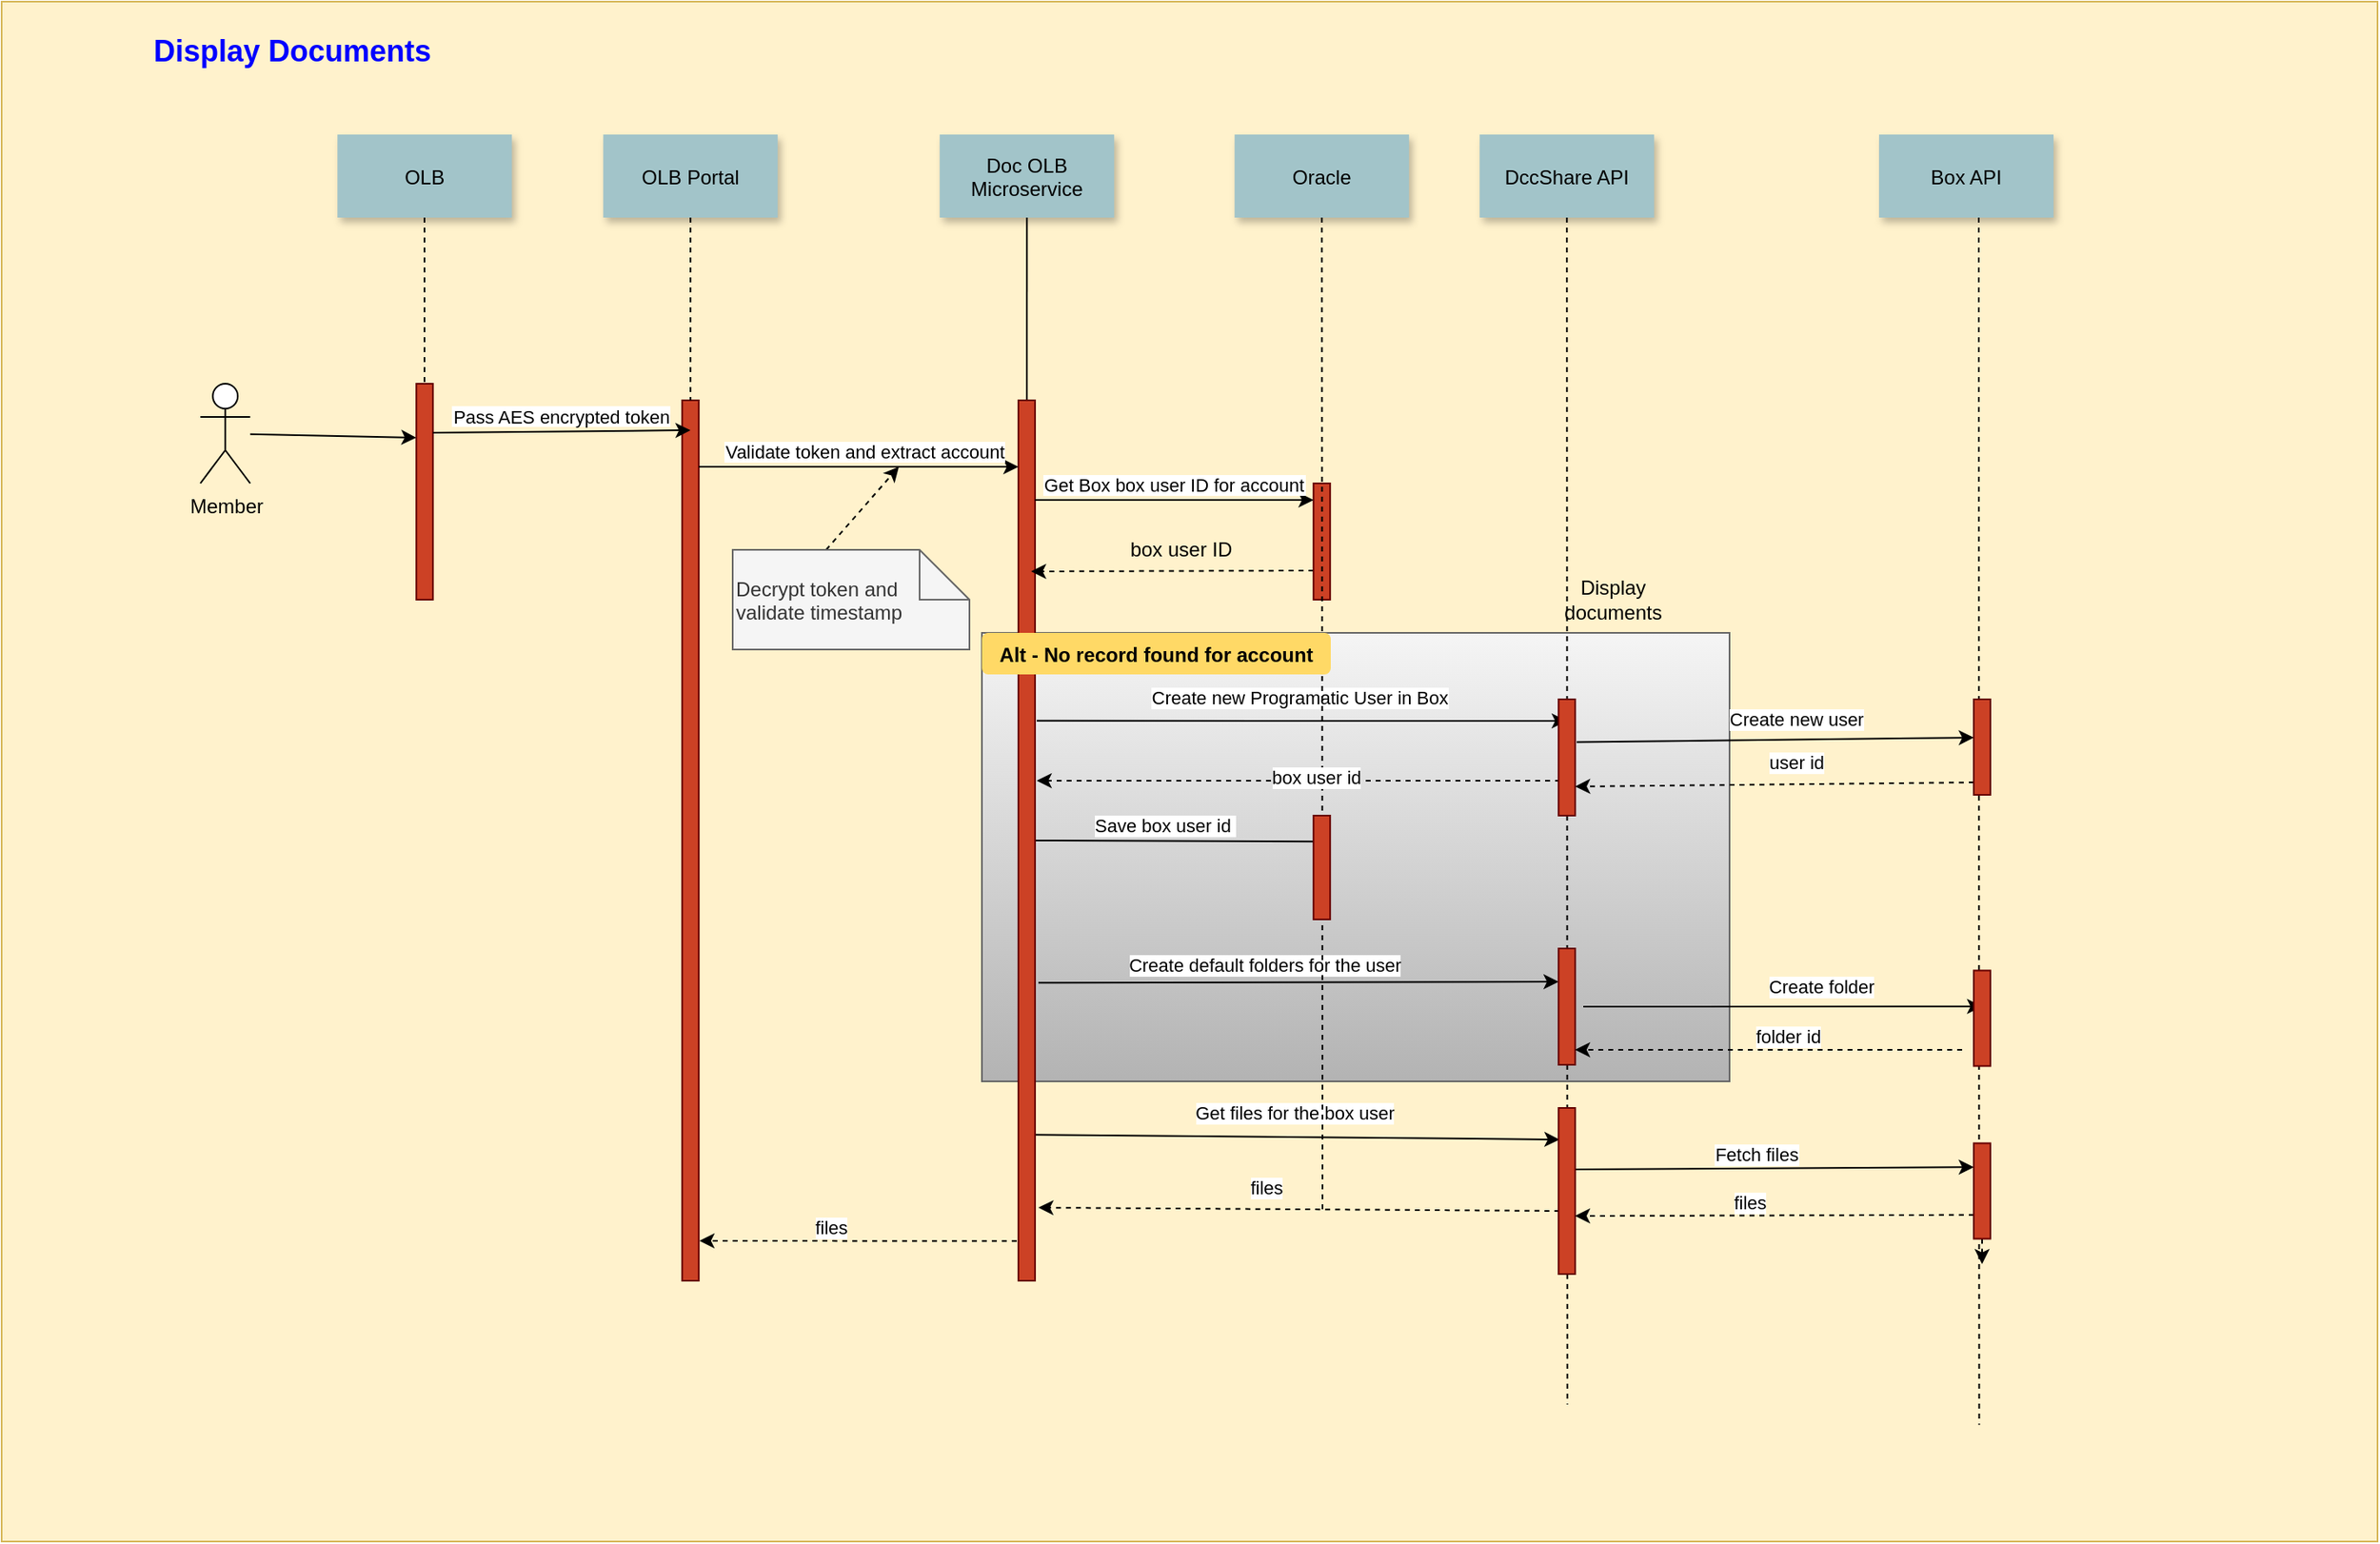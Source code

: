 <mxfile version="14.8.6" type="github">
  <diagram name="Page-1" id="9361dd3d-8414-5efd-6122-117bd74ce7a7">
    <mxGraphModel dx="2302" dy="1451" grid="1" gridSize="10" guides="1" tooltips="1" connect="1" arrows="1" fold="1" page="0" pageScale="1.5" pageWidth="826" pageHeight="1169" background="none" math="0" shadow="0">
      <root>
        <mxCell id="0" />
        <mxCell id="1" parent="0" />
        <mxCell id="ZlclU6Kbj0dhRMgfB4OW-142" value="" style="rounded=0;whiteSpace=wrap;html=1;glass=0;sketch=0;strokeColor=#d6b656;fillColor=#fff2cc;" vertex="1" parent="1">
          <mxGeometry x="-70" y="-270" width="1430" height="927" as="geometry" />
        </mxCell>
        <mxCell id="ZlclU6Kbj0dhRMgfB4OW-124" value="" style="rounded=0;whiteSpace=wrap;html=1;glass=0;sketch=0;fillColor=#f5f5f5;strokeColor=#666666;gradientColor=#b3b3b3;" vertex="1" parent="1">
          <mxGeometry x="520" y="110" width="450" height="270" as="geometry" />
        </mxCell>
        <mxCell id="2" value="" style="fillColor=#CC4125;strokeColor=#660000" parent="1" vertex="1">
          <mxGeometry x="179.6" y="-40" width="10" height="130" as="geometry" />
        </mxCell>
        <mxCell id="4" value="OLB" style="shadow=1;fillColor=#A2C4C9;strokeColor=none" parent="1" vertex="1">
          <mxGeometry x="132.1" y="-190" width="105" height="50" as="geometry" />
        </mxCell>
        <mxCell id="6" value="" style="fillColor=#CC4125;strokeColor=#660000" parent="1" vertex="1">
          <mxGeometry x="339.6" y="-30" width="10" height="530" as="geometry" />
        </mxCell>
        <mxCell id="7" value="OLB Portal" style="shadow=1;fillColor=#A2C4C9;strokeColor=none" parent="1" vertex="1">
          <mxGeometry x="292.1" y="-190" width="105" height="50" as="geometry" />
        </mxCell>
        <mxCell id="8" value="" style="edgeStyle=none;endArrow=none;dashed=1" parent="1" source="7" target="6" edge="1">
          <mxGeometry x="251.935" y="-25" width="100" height="100" as="geometry">
            <mxPoint x="326.859" y="-80" as="sourcePoint" />
            <mxPoint x="327.176" y="-25" as="targetPoint" />
          </mxGeometry>
        </mxCell>
        <mxCell id="9" value="Pass AES encrypted token" style="edgeStyle=none;verticalLabelPosition=top;verticalAlign=bottom;" parent="1" edge="1">
          <mxGeometry x="199.6" y="-98" width="100" height="100" as="geometry">
            <mxPoint x="189.6" y="-10.5" as="sourcePoint" />
            <mxPoint x="344.6" y="-12" as="targetPoint" />
          </mxGeometry>
        </mxCell>
        <mxCell id="15" value="Doc OLB &#xa;Microservice" style="shadow=1;fillColor=#A2C4C9;strokeColor=none" parent="1" vertex="1">
          <mxGeometry x="494.604" y="-190.0" width="105" height="50" as="geometry" />
        </mxCell>
        <mxCell id="16" value="" style="edgeStyle=none;endArrow=none" parent="1" source="15" target="17" edge="1">
          <mxGeometry x="416.643" y="80" width="100" height="100" as="geometry">
            <mxPoint x="494.143" y="30.0" as="sourcePoint" />
            <mxPoint x="494.143" y="50.0" as="targetPoint" />
          </mxGeometry>
        </mxCell>
        <mxCell id="ZlclU6Kbj0dhRMgfB4OW-116" style="edgeStyle=none;rounded=0;orthogonalLoop=1;jettySize=auto;html=1;entryX=0.05;entryY=0.19;entryDx=0;entryDy=0;entryPerimeter=0;exitX=0.904;exitY=0.788;exitDx=0;exitDy=0;exitPerimeter=0;" edge="1" parent="1" target="26">
          <mxGeometry relative="1" as="geometry">
            <mxPoint x="551" y="412.12" as="sourcePoint" />
          </mxGeometry>
        </mxCell>
        <mxCell id="ZlclU6Kbj0dhRMgfB4OW-117" value="Get files for the box user" style="edgeLabel;html=1;align=center;verticalAlign=middle;resizable=0;points=[];" vertex="1" connectable="0" parent="ZlclU6Kbj0dhRMgfB4OW-116">
          <mxGeometry x="-0.354" y="4" relative="1" as="geometry">
            <mxPoint x="54" y="-10" as="offset" />
          </mxGeometry>
        </mxCell>
        <mxCell id="ZlclU6Kbj0dhRMgfB4OW-120" style="edgeStyle=none;rounded=0;orthogonalLoop=1;jettySize=auto;html=1;dashed=1;exitX=0.5;exitY=0.955;exitDx=0;exitDy=0;exitPerimeter=0;" edge="1" parent="1" source="17">
          <mxGeometry relative="1" as="geometry">
            <mxPoint x="350" y="476" as="targetPoint" />
          </mxGeometry>
        </mxCell>
        <mxCell id="ZlclU6Kbj0dhRMgfB4OW-141" value="files" style="edgeLabel;html=1;align=center;verticalAlign=middle;resizable=0;points=[];" vertex="1" connectable="0" parent="ZlclU6Kbj0dhRMgfB4OW-120">
          <mxGeometry x="0.313" y="-1" relative="1" as="geometry">
            <mxPoint x="11" y="-7" as="offset" />
          </mxGeometry>
        </mxCell>
        <mxCell id="ZlclU6Kbj0dhRMgfB4OW-132" style="rounded=0;orthogonalLoop=1;jettySize=auto;html=1;exitX=1.104;exitY=0.364;exitDx=0;exitDy=0;exitPerimeter=0;" edge="1" parent="1" source="17">
          <mxGeometry relative="1" as="geometry">
            <mxPoint x="872" y="163" as="targetPoint" />
          </mxGeometry>
        </mxCell>
        <mxCell id="ZlclU6Kbj0dhRMgfB4OW-133" value="Create new Programatic User in Box" style="edgeLabel;html=1;align=center;verticalAlign=middle;resizable=0;points=[];" vertex="1" connectable="0" parent="ZlclU6Kbj0dhRMgfB4OW-132">
          <mxGeometry x="-0.283" relative="1" as="geometry">
            <mxPoint x="43" y="-14" as="offset" />
          </mxGeometry>
        </mxCell>
        <mxCell id="ZlclU6Kbj0dhRMgfB4OW-139" style="edgeStyle=none;rounded=0;orthogonalLoop=1;jettySize=auto;html=1;entryX=0;entryY=0.5;entryDx=0;entryDy=0;exitX=1.204;exitY=0.553;exitDx=0;exitDy=0;exitPerimeter=0;" edge="1" parent="1">
          <mxGeometry relative="1" as="geometry">
            <mxPoint x="554" y="320.59" as="sourcePoint" />
            <mxPoint x="867.1" y="320" as="targetPoint" />
          </mxGeometry>
        </mxCell>
        <mxCell id="ZlclU6Kbj0dhRMgfB4OW-140" value="Create default folders for the user" style="edgeLabel;html=1;align=center;verticalAlign=middle;resizable=0;points=[];" vertex="1" connectable="0" parent="ZlclU6Kbj0dhRMgfB4OW-139">
          <mxGeometry x="-0.253" y="1" relative="1" as="geometry">
            <mxPoint x="19" y="-10" as="offset" />
          </mxGeometry>
        </mxCell>
        <mxCell id="ZlclU6Kbj0dhRMgfB4OW-155" style="edgeStyle=none;rounded=0;orthogonalLoop=1;jettySize=auto;html=1;entryX=1;entryY=0.25;entryDx=0;entryDy=0;" edge="1" parent="1" source="17" target="ZlclU6Kbj0dhRMgfB4OW-154">
          <mxGeometry relative="1" as="geometry" />
        </mxCell>
        <mxCell id="ZlclU6Kbj0dhRMgfB4OW-156" value="Save box user id&amp;nbsp;" style="edgeLabel;html=1;align=center;verticalAlign=middle;resizable=0;points=[];" vertex="1" connectable="0" parent="ZlclU6Kbj0dhRMgfB4OW-155">
          <mxGeometry x="0.374" relative="1" as="geometry">
            <mxPoint x="-44" y="-10" as="offset" />
          </mxGeometry>
        </mxCell>
        <mxCell id="17" value="" style="fillColor=#CC4125;strokeColor=#660000" parent="1" vertex="1">
          <mxGeometry x="541.96" y="-30" width="10" height="530" as="geometry" />
        </mxCell>
        <mxCell id="19" value="Validate token and extract account" style="edgeStyle=elbowEdgeStyle;elbow=vertical;verticalLabelPosition=top;verticalAlign=bottom" parent="1" source="6" target="17" edge="1">
          <mxGeometry x="-20.4" y="-190" width="100" height="100" as="geometry">
            <mxPoint x="329.6" y="200" as="sourcePoint" />
            <mxPoint x="429.6" y="100" as="targetPoint" />
            <Array as="points">
              <mxPoint x="410.6" y="10" />
            </Array>
            <mxPoint x="4" as="offset" />
          </mxGeometry>
        </mxCell>
        <mxCell id="ZlclU6Kbj0dhRMgfB4OW-113" style="edgeStyle=none;rounded=0;orthogonalLoop=1;jettySize=auto;html=1;dashed=1;exitX=0;exitY=0.75;exitDx=0;exitDy=0;" edge="1" parent="1" source="21">
          <mxGeometry relative="1" as="geometry">
            <mxPoint x="549.6" y="73" as="targetPoint" />
          </mxGeometry>
        </mxCell>
        <mxCell id="21" value="" style="fillColor=#CC4125;strokeColor=#660000" parent="1" vertex="1">
          <mxGeometry x="719.6" y="20" width="10" height="70" as="geometry" />
        </mxCell>
        <mxCell id="22" value="Oracle" style="shadow=1;fillColor=#A2C4C9;strokeColor=none" parent="1" vertex="1">
          <mxGeometry x="672.1" y="-190" width="105" height="50" as="geometry" />
        </mxCell>
        <mxCell id="23" value="" style="edgeStyle=none;endArrow=none;dashed=1" parent="1" source="22" edge="1">
          <mxGeometry x="594.088" y="-15.0" width="100" height="100" as="geometry">
            <mxPoint x="654.253" y="-80" as="sourcePoint" />
            <mxPoint x="725" y="460" as="targetPoint" />
          </mxGeometry>
        </mxCell>
        <mxCell id="24" value="DccShare API" style="shadow=1;fillColor=#A2C4C9;strokeColor=none" parent="1" vertex="1">
          <mxGeometry x="819.6" y="-190" width="105" height="50" as="geometry" />
        </mxCell>
        <mxCell id="25" value="" style="edgeStyle=none;endArrow=none;dashed=1;entryX=0.659;entryY=0.911;entryDx=0;entryDy=0;entryPerimeter=0;" parent="1" source="24" target="ZlclU6Kbj0dhRMgfB4OW-142" edge="1">
          <mxGeometry x="706.935" y="-25" width="100" height="100" as="geometry">
            <mxPoint x="781.859" y="-80" as="sourcePoint" />
            <mxPoint x="782.176" y="-25" as="targetPoint" />
          </mxGeometry>
        </mxCell>
        <mxCell id="ZlclU6Kbj0dhRMgfB4OW-118" style="edgeStyle=none;rounded=0;orthogonalLoop=1;jettySize=auto;html=1;exitX=0.05;exitY=0.62;exitDx=0;exitDy=0;exitPerimeter=0;dashed=1;" edge="1" parent="1" source="26">
          <mxGeometry relative="1" as="geometry">
            <mxPoint x="554" y="456" as="targetPoint" />
          </mxGeometry>
        </mxCell>
        <mxCell id="ZlclU6Kbj0dhRMgfB4OW-119" value="files" style="edgeLabel;html=1;align=center;verticalAlign=middle;resizable=0;points=[];" vertex="1" connectable="0" parent="ZlclU6Kbj0dhRMgfB4OW-118">
          <mxGeometry x="0.266" y="2" relative="1" as="geometry">
            <mxPoint x="22" y="-15" as="offset" />
          </mxGeometry>
        </mxCell>
        <mxCell id="ZlclU6Kbj0dhRMgfB4OW-171" style="edgeStyle=none;rounded=0;orthogonalLoop=1;jettySize=auto;html=1;entryX=0;entryY=0.25;entryDx=0;entryDy=0;exitX=0.89;exitY=0.37;exitDx=0;exitDy=0;exitPerimeter=0;" edge="1" parent="1" source="26" target="ZlclU6Kbj0dhRMgfB4OW-164">
          <mxGeometry relative="1" as="geometry">
            <Array as="points" />
          </mxGeometry>
        </mxCell>
        <mxCell id="ZlclU6Kbj0dhRMgfB4OW-174" value="Fetch files" style="edgeLabel;html=1;align=center;verticalAlign=middle;resizable=0;points=[];" vertex="1" connectable="0" parent="ZlclU6Kbj0dhRMgfB4OW-171">
          <mxGeometry x="-0.087" y="1" relative="1" as="geometry">
            <mxPoint y="-8" as="offset" />
          </mxGeometry>
        </mxCell>
        <mxCell id="26" value="" style="fillColor=#CC4125;strokeColor=#660000" parent="1" vertex="1">
          <mxGeometry x="867.1" y="396" width="10" height="100" as="geometry" />
        </mxCell>
        <mxCell id="27" value="Get Box box user ID for account" style="edgeStyle=elbowEdgeStyle;elbow=vertical;verticalLabelPosition=top;verticalAlign=bottom" parent="1" source="17" target="21" edge="1">
          <mxGeometry x="519.6" y="80" width="100" height="100" as="geometry">
            <mxPoint x="519.6" y="180" as="sourcePoint" />
            <mxPoint x="619.6" y="80" as="targetPoint" />
            <Array as="points">
              <mxPoint x="639.6" y="30" />
            </Array>
          </mxGeometry>
        </mxCell>
        <mxCell id="33" value="" style="edgeStyle=elbowEdgeStyle;elbow=horizontal;endArrow=none;dashed=1" parent="1" source="4" target="2" edge="1">
          <mxGeometry x="209.6" y="120" width="100" height="100" as="geometry">
            <mxPoint x="209.6" y="220" as="sourcePoint" />
            <mxPoint x="309.6" y="120" as="targetPoint" />
          </mxGeometry>
        </mxCell>
        <mxCell id="ZlclU6Kbj0dhRMgfB4OW-101" style="rounded=0;orthogonalLoop=1;jettySize=auto;html=1;exitX=0;exitY=0;exitDx=56.25;exitDy=0;exitPerimeter=0;dashed=1;" edge="1" parent="1" source="40">
          <mxGeometry relative="1" as="geometry">
            <mxPoint x="470" y="10" as="targetPoint" />
          </mxGeometry>
        </mxCell>
        <mxCell id="40" value="Decrypt token and &#xa;validate timestamp" style="shape=note;align=left;strokeColor=#666666;fillColor=#f5f5f5;fontColor=#333333;" parent="1" vertex="1">
          <mxGeometry x="370" y="60" width="142.5" height="60" as="geometry" />
        </mxCell>
        <mxCell id="75" value="Alt - No record found for account" style="rounded=1;fontStyle=1;fillColor=#FFD966;strokeColor=none" parent="1" vertex="1">
          <mxGeometry x="520" y="110" width="210" height="25" as="geometry" />
        </mxCell>
        <mxCell id="ZlclU6Kbj0dhRMgfB4OW-145" style="edgeStyle=none;rounded=0;orthogonalLoop=1;jettySize=auto;html=1;entryX=0;entryY=0.25;entryDx=0;entryDy=0;" edge="1" parent="1" source="ZlclU6Kbj0dhRMgfB4OW-89" target="2">
          <mxGeometry relative="1" as="geometry" />
        </mxCell>
        <mxCell id="ZlclU6Kbj0dhRMgfB4OW-89" value="Member" style="shape=umlActor;verticalLabelPosition=bottom;verticalAlign=top;html=1;outlineConnect=0;" vertex="1" parent="1">
          <mxGeometry x="49.6" y="-40" width="30" height="60" as="geometry" />
        </mxCell>
        <mxCell id="ZlclU6Kbj0dhRMgfB4OW-115" value="box user ID" style="text;html=1;strokeColor=none;fillColor=none;align=center;verticalAlign=middle;whiteSpace=wrap;rounded=0;" vertex="1" parent="1">
          <mxGeometry x="599.6" y="50" width="80.4" height="20" as="geometry" />
        </mxCell>
        <mxCell id="ZlclU6Kbj0dhRMgfB4OW-135" style="edgeStyle=none;rounded=0;orthogonalLoop=1;jettySize=auto;html=1;dashed=1;" edge="1" parent="1">
          <mxGeometry relative="1" as="geometry">
            <mxPoint x="868" y="199" as="sourcePoint" />
            <mxPoint x="553" y="199" as="targetPoint" />
          </mxGeometry>
        </mxCell>
        <mxCell id="ZlclU6Kbj0dhRMgfB4OW-136" value="box user id" style="edgeLabel;html=1;align=center;verticalAlign=middle;resizable=0;points=[];" vertex="1" connectable="0" parent="ZlclU6Kbj0dhRMgfB4OW-135">
          <mxGeometry x="-0.064" y="-2" relative="1" as="geometry">
            <mxPoint as="offset" />
          </mxGeometry>
        </mxCell>
        <mxCell id="ZlclU6Kbj0dhRMgfB4OW-159" style="edgeStyle=none;rounded=0;orthogonalLoop=1;jettySize=auto;html=1;entryX=0;entryY=0.4;entryDx=0;entryDy=0;exitX=1.09;exitY=0.368;exitDx=0;exitDy=0;exitPerimeter=0;entryPerimeter=0;" edge="1" parent="1" source="ZlclU6Kbj0dhRMgfB4OW-127" target="ZlclU6Kbj0dhRMgfB4OW-158">
          <mxGeometry relative="1" as="geometry" />
        </mxCell>
        <mxCell id="ZlclU6Kbj0dhRMgfB4OW-161" value="Create new user" style="edgeLabel;html=1;align=center;verticalAlign=middle;resizable=0;points=[];" vertex="1" connectable="0" parent="ZlclU6Kbj0dhRMgfB4OW-159">
          <mxGeometry x="-0.163" y="-1" relative="1" as="geometry">
            <mxPoint x="32" y="-14" as="offset" />
          </mxGeometry>
        </mxCell>
        <mxCell id="ZlclU6Kbj0dhRMgfB4OW-127" value="" style="fillColor=#CC4125;strokeColor=#660000" vertex="1" parent="1">
          <mxGeometry x="867.1" y="150" width="10" height="70" as="geometry" />
        </mxCell>
        <mxCell id="ZlclU6Kbj0dhRMgfB4OW-165" style="edgeStyle=none;rounded=0;orthogonalLoop=1;jettySize=auto;html=1;entryX=0.5;entryY=0.376;entryDx=0;entryDy=0;entryPerimeter=0;" edge="1" parent="1" target="ZlclU6Kbj0dhRMgfB4OW-163">
          <mxGeometry relative="1" as="geometry">
            <mxPoint x="882" y="335" as="sourcePoint" />
          </mxGeometry>
        </mxCell>
        <mxCell id="ZlclU6Kbj0dhRMgfB4OW-166" value="Create folder" style="edgeLabel;html=1;align=center;verticalAlign=middle;resizable=0;points=[];" vertex="1" connectable="0" parent="ZlclU6Kbj0dhRMgfB4OW-165">
          <mxGeometry x="0.308" relative="1" as="geometry">
            <mxPoint x="-14" y="-12" as="offset" />
          </mxGeometry>
        </mxCell>
        <mxCell id="ZlclU6Kbj0dhRMgfB4OW-137" value="" style="fillColor=#CC4125;strokeColor=#660000" vertex="1" parent="1">
          <mxGeometry x="867.1" y="300" width="10" height="70" as="geometry" />
        </mxCell>
        <mxCell id="ZlclU6Kbj0dhRMgfB4OW-148" value="Display documents" style="text;html=1;strokeColor=none;fillColor=none;align=center;verticalAlign=middle;whiteSpace=wrap;rounded=0;glass=0;sketch=0;" vertex="1" parent="1">
          <mxGeometry x="880" y="80" width="40" height="20" as="geometry" />
        </mxCell>
        <mxCell id="ZlclU6Kbj0dhRMgfB4OW-150" value="&lt;h2&gt;&lt;font style=&quot;font-size: 18px&quot; color=&quot;#0000ff&quot;&gt;Display Documents&lt;/font&gt;&lt;/h2&gt;" style="text;html=1;strokeColor=none;fillColor=none;align=center;verticalAlign=middle;whiteSpace=wrap;rounded=0;glass=0;sketch=0;" vertex="1" parent="1">
          <mxGeometry y="-260" width="210" height="40" as="geometry" />
        </mxCell>
        <mxCell id="ZlclU6Kbj0dhRMgfB4OW-151" value="Box API" style="shadow=1;fillColor=#A2C4C9;strokeColor=none" vertex="1" parent="1">
          <mxGeometry x="1060" y="-190" width="105" height="50" as="geometry" />
        </mxCell>
        <mxCell id="ZlclU6Kbj0dhRMgfB4OW-154" value="" style="fillColor=#CC4125;strokeColor=#660000" vertex="1" parent="1">
          <mxGeometry x="719.6" y="220" width="10" height="62.5" as="geometry" />
        </mxCell>
        <mxCell id="ZlclU6Kbj0dhRMgfB4OW-157" value="" style="edgeStyle=none;endArrow=none;dashed=1;entryX=0.659;entryY=0.911;entryDx=0;entryDy=0;entryPerimeter=0;" edge="1" parent="1">
          <mxGeometry x="954.825" y="-25" width="100" height="100" as="geometry">
            <mxPoint x="1119.999" y="-140" as="sourcePoint" />
            <mxPoint x="1120.26" y="586.69" as="targetPoint" />
          </mxGeometry>
        </mxCell>
        <mxCell id="ZlclU6Kbj0dhRMgfB4OW-160" style="edgeStyle=none;rounded=0;orthogonalLoop=1;jettySize=auto;html=1;entryX=1;entryY=0.75;entryDx=0;entryDy=0;dashed=1;exitX=0;exitY=0.87;exitDx=0;exitDy=0;exitPerimeter=0;" edge="1" parent="1" source="ZlclU6Kbj0dhRMgfB4OW-158" target="ZlclU6Kbj0dhRMgfB4OW-127">
          <mxGeometry relative="1" as="geometry" />
        </mxCell>
        <mxCell id="ZlclU6Kbj0dhRMgfB4OW-162" value="user id" style="edgeLabel;html=1;align=center;verticalAlign=middle;resizable=0;points=[];" vertex="1" connectable="0" parent="ZlclU6Kbj0dhRMgfB4OW-160">
          <mxGeometry x="-0.225" y="1" relative="1" as="geometry">
            <mxPoint x="-14" y="-14" as="offset" />
          </mxGeometry>
        </mxCell>
        <mxCell id="ZlclU6Kbj0dhRMgfB4OW-158" value="" style="fillColor=#CC4125;strokeColor=#660000" vertex="1" parent="1">
          <mxGeometry x="1117" y="150" width="10" height="57.5" as="geometry" />
        </mxCell>
        <mxCell id="ZlclU6Kbj0dhRMgfB4OW-169" style="edgeStyle=none;rounded=0;orthogonalLoop=1;jettySize=auto;html=1;entryX=0.99;entryY=0.871;entryDx=0;entryDy=0;dashed=1;entryPerimeter=0;" edge="1" parent="1" target="ZlclU6Kbj0dhRMgfB4OW-137">
          <mxGeometry relative="1" as="geometry">
            <mxPoint x="1110" y="361" as="sourcePoint" />
          </mxGeometry>
        </mxCell>
        <mxCell id="ZlclU6Kbj0dhRMgfB4OW-170" value="folder id" style="edgeLabel;html=1;align=center;verticalAlign=middle;resizable=0;points=[];" vertex="1" connectable="0" parent="ZlclU6Kbj0dhRMgfB4OW-169">
          <mxGeometry x="-0.459" y="-3" relative="1" as="geometry">
            <mxPoint x="-42" y="-5" as="offset" />
          </mxGeometry>
        </mxCell>
        <mxCell id="ZlclU6Kbj0dhRMgfB4OW-163" value="" style="fillColor=#CC4125;strokeColor=#660000" vertex="1" parent="1">
          <mxGeometry x="1117" y="313.25" width="10" height="57.5" as="geometry" />
        </mxCell>
        <mxCell id="ZlclU6Kbj0dhRMgfB4OW-172" style="edgeStyle=none;rounded=0;orthogonalLoop=1;jettySize=auto;html=1;exitX=0;exitY=0.75;exitDx=0;exitDy=0;entryX=0.99;entryY=0.65;entryDx=0;entryDy=0;dashed=1;entryPerimeter=0;" edge="1" parent="1" source="ZlclU6Kbj0dhRMgfB4OW-164" target="26">
          <mxGeometry relative="1" as="geometry" />
        </mxCell>
        <mxCell id="ZlclU6Kbj0dhRMgfB4OW-175" value="files" style="edgeLabel;html=1;align=center;verticalAlign=middle;resizable=0;points=[];" vertex="1" connectable="0" parent="ZlclU6Kbj0dhRMgfB4OW-172">
          <mxGeometry x="0.125" y="-3" relative="1" as="geometry">
            <mxPoint y="-5" as="offset" />
          </mxGeometry>
        </mxCell>
        <mxCell id="ZlclU6Kbj0dhRMgfB4OW-173" style="edgeStyle=none;rounded=0;orthogonalLoop=1;jettySize=auto;html=1;exitX=0.5;exitY=1;exitDx=0;exitDy=0;dashed=1;" edge="1" parent="1" source="ZlclU6Kbj0dhRMgfB4OW-164">
          <mxGeometry relative="1" as="geometry">
            <mxPoint x="1122" y="490" as="targetPoint" />
          </mxGeometry>
        </mxCell>
        <mxCell id="ZlclU6Kbj0dhRMgfB4OW-164" value="" style="fillColor=#CC4125;strokeColor=#660000" vertex="1" parent="1">
          <mxGeometry x="1117" y="417.25" width="10" height="57.5" as="geometry" />
        </mxCell>
      </root>
    </mxGraphModel>
  </diagram>
</mxfile>
